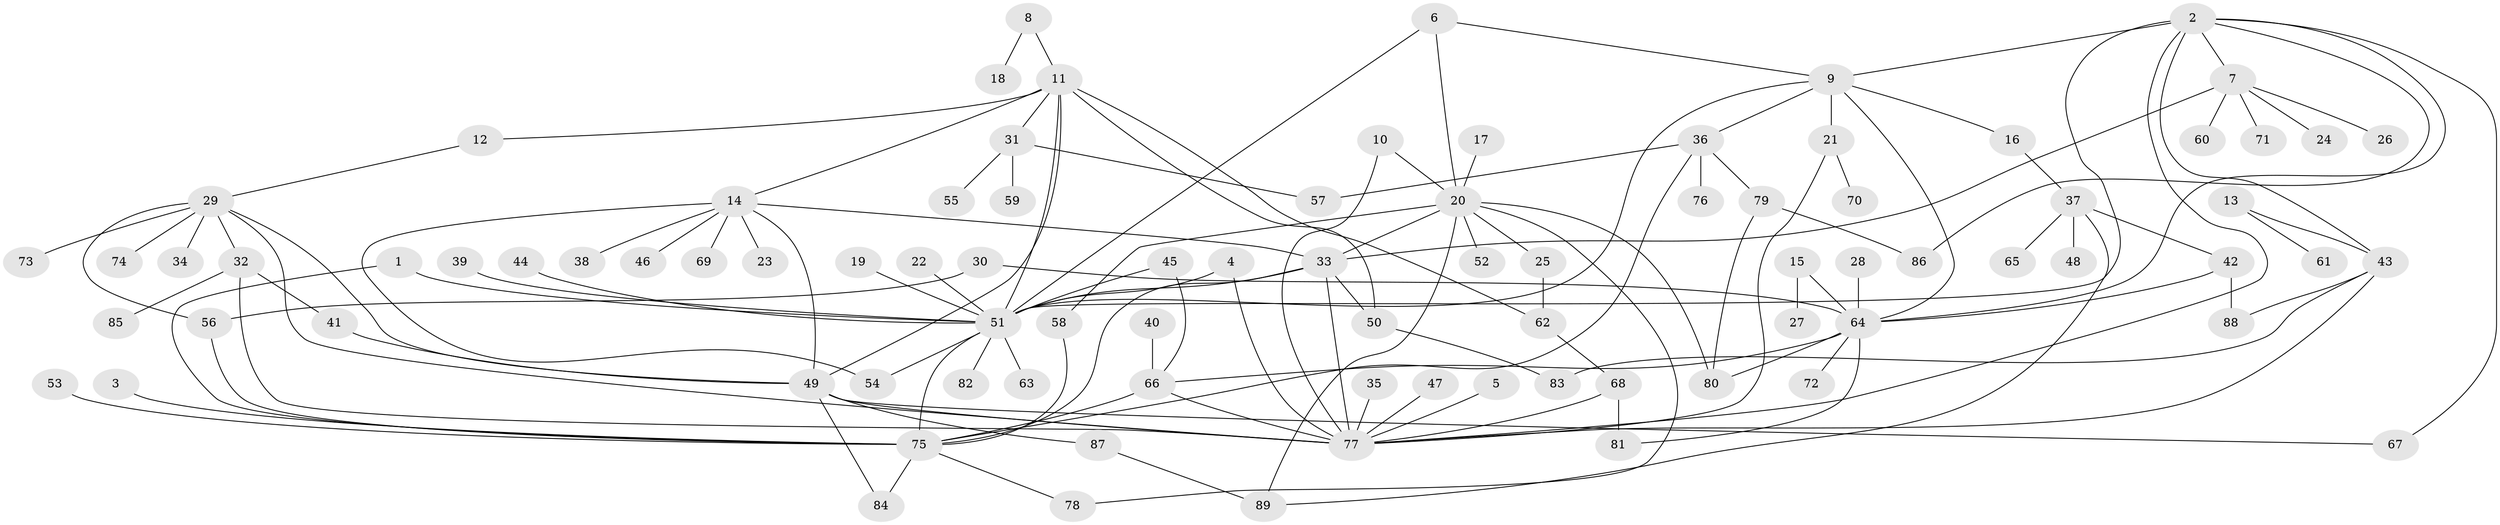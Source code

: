 // original degree distribution, {12: 0.007936507936507936, 17: 0.007936507936507936, 2: 0.29365079365079366, 8: 0.023809523809523808, 11: 0.007936507936507936, 3: 0.1111111111111111, 15: 0.007936507936507936, 9: 0.023809523809523808, 1: 0.42063492063492064, 6: 0.03968253968253968, 7: 0.015873015873015872, 4: 0.031746031746031744, 5: 0.007936507936507936}
// Generated by graph-tools (version 1.1) at 2025/36/03/04/25 23:36:47]
// undirected, 89 vertices, 131 edges
graph export_dot {
  node [color=gray90,style=filled];
  1;
  2;
  3;
  4;
  5;
  6;
  7;
  8;
  9;
  10;
  11;
  12;
  13;
  14;
  15;
  16;
  17;
  18;
  19;
  20;
  21;
  22;
  23;
  24;
  25;
  26;
  27;
  28;
  29;
  30;
  31;
  32;
  33;
  34;
  35;
  36;
  37;
  38;
  39;
  40;
  41;
  42;
  43;
  44;
  45;
  46;
  47;
  48;
  49;
  50;
  51;
  52;
  53;
  54;
  55;
  56;
  57;
  58;
  59;
  60;
  61;
  62;
  63;
  64;
  65;
  66;
  67;
  68;
  69;
  70;
  71;
  72;
  73;
  74;
  75;
  76;
  77;
  78;
  79;
  80;
  81;
  82;
  83;
  84;
  85;
  86;
  87;
  88;
  89;
  1 -- 51 [weight=1.0];
  1 -- 75 [weight=1.0];
  2 -- 7 [weight=1.0];
  2 -- 9 [weight=1.0];
  2 -- 43 [weight=1.0];
  2 -- 51 [weight=1.0];
  2 -- 64 [weight=1.0];
  2 -- 67 [weight=1.0];
  2 -- 77 [weight=1.0];
  2 -- 86 [weight=1.0];
  3 -- 75 [weight=1.0];
  4 -- 51 [weight=1.0];
  4 -- 77 [weight=1.0];
  5 -- 77 [weight=1.0];
  6 -- 9 [weight=1.0];
  6 -- 20 [weight=1.0];
  6 -- 51 [weight=1.0];
  7 -- 24 [weight=1.0];
  7 -- 26 [weight=1.0];
  7 -- 33 [weight=1.0];
  7 -- 60 [weight=1.0];
  7 -- 71 [weight=1.0];
  8 -- 11 [weight=1.0];
  8 -- 18 [weight=1.0];
  9 -- 16 [weight=1.0];
  9 -- 21 [weight=1.0];
  9 -- 36 [weight=1.0];
  9 -- 51 [weight=1.0];
  9 -- 64 [weight=1.0];
  10 -- 20 [weight=1.0];
  10 -- 77 [weight=1.0];
  11 -- 12 [weight=1.0];
  11 -- 14 [weight=1.0];
  11 -- 31 [weight=1.0];
  11 -- 49 [weight=1.0];
  11 -- 50 [weight=1.0];
  11 -- 51 [weight=1.0];
  11 -- 62 [weight=1.0];
  12 -- 29 [weight=1.0];
  13 -- 43 [weight=1.0];
  13 -- 61 [weight=1.0];
  14 -- 23 [weight=1.0];
  14 -- 33 [weight=1.0];
  14 -- 38 [weight=1.0];
  14 -- 46 [weight=1.0];
  14 -- 49 [weight=1.0];
  14 -- 54 [weight=1.0];
  14 -- 69 [weight=1.0];
  15 -- 27 [weight=1.0];
  15 -- 64 [weight=1.0];
  16 -- 37 [weight=1.0];
  17 -- 20 [weight=1.0];
  19 -- 51 [weight=1.0];
  20 -- 25 [weight=1.0];
  20 -- 33 [weight=1.0];
  20 -- 52 [weight=1.0];
  20 -- 58 [weight=1.0];
  20 -- 78 [weight=1.0];
  20 -- 80 [weight=2.0];
  20 -- 89 [weight=2.0];
  21 -- 70 [weight=1.0];
  21 -- 77 [weight=1.0];
  22 -- 51 [weight=1.0];
  25 -- 62 [weight=1.0];
  28 -- 64 [weight=1.0];
  29 -- 32 [weight=1.0];
  29 -- 34 [weight=1.0];
  29 -- 49 [weight=1.0];
  29 -- 56 [weight=1.0];
  29 -- 73 [weight=1.0];
  29 -- 74 [weight=1.0];
  29 -- 77 [weight=1.0];
  30 -- 56 [weight=1.0];
  30 -- 64 [weight=1.0];
  31 -- 55 [weight=1.0];
  31 -- 57 [weight=1.0];
  31 -- 59 [weight=1.0];
  32 -- 41 [weight=1.0];
  32 -- 77 [weight=1.0];
  32 -- 85 [weight=1.0];
  33 -- 50 [weight=1.0];
  33 -- 51 [weight=1.0];
  33 -- 75 [weight=1.0];
  33 -- 77 [weight=1.0];
  35 -- 77 [weight=1.0];
  36 -- 57 [weight=1.0];
  36 -- 75 [weight=1.0];
  36 -- 76 [weight=1.0];
  36 -- 79 [weight=1.0];
  37 -- 42 [weight=1.0];
  37 -- 48 [weight=1.0];
  37 -- 65 [weight=1.0];
  37 -- 89 [weight=1.0];
  39 -- 51 [weight=1.0];
  40 -- 66 [weight=1.0];
  41 -- 49 [weight=1.0];
  42 -- 64 [weight=1.0];
  42 -- 88 [weight=1.0];
  43 -- 77 [weight=1.0];
  43 -- 83 [weight=1.0];
  43 -- 88 [weight=1.0];
  44 -- 51 [weight=1.0];
  45 -- 51 [weight=1.0];
  45 -- 66 [weight=1.0];
  47 -- 77 [weight=1.0];
  49 -- 67 [weight=1.0];
  49 -- 77 [weight=1.0];
  49 -- 84 [weight=1.0];
  49 -- 87 [weight=1.0];
  50 -- 83 [weight=1.0];
  51 -- 54 [weight=1.0];
  51 -- 63 [weight=1.0];
  51 -- 75 [weight=1.0];
  51 -- 82 [weight=1.0];
  53 -- 75 [weight=1.0];
  56 -- 75 [weight=1.0];
  58 -- 75 [weight=1.0];
  62 -- 68 [weight=1.0];
  64 -- 66 [weight=1.0];
  64 -- 72 [weight=1.0];
  64 -- 80 [weight=1.0];
  64 -- 81 [weight=1.0];
  66 -- 75 [weight=1.0];
  66 -- 77 [weight=1.0];
  68 -- 77 [weight=1.0];
  68 -- 81 [weight=1.0];
  75 -- 78 [weight=1.0];
  75 -- 84 [weight=1.0];
  79 -- 80 [weight=1.0];
  79 -- 86 [weight=1.0];
  87 -- 89 [weight=1.0];
}
